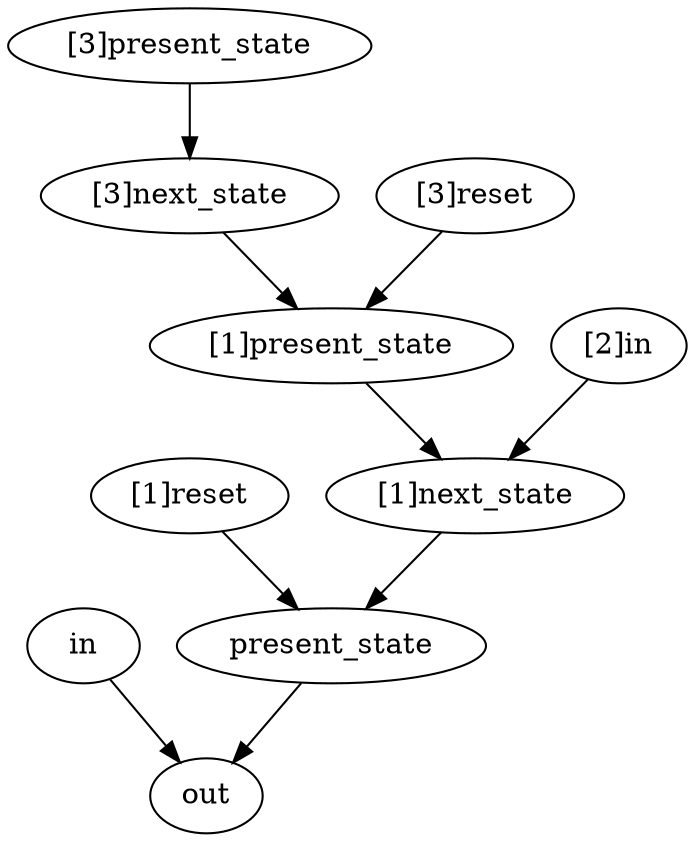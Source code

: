 strict digraph "" {
	"[1]next_state"	[complexity=5,
		importance=0.761904841796,
		rank=0.152380968359];
	present_state	[complexity=3,
		importance=0.49999972038,
		rank=0.16666657346];
	"[1]next_state" -> present_state;
	"[3]present_state"	[complexity=9,
		importance=4.49999972038,
		rank=0.499999968931];
	"[3]next_state"	[complexity=8,
		importance=2.09523817513,
		rank=0.261904771891];
	"[3]present_state" -> "[3]next_state";
	"[1]present_state"	[complexity=6,
		importance=1.83333305371,
		rank=0.305555508952];
	"[1]present_state" -> "[1]next_state";
	"[3]next_state" -> "[1]present_state";
	"[2]in"	[complexity=9,
		importance=1.64285726269,
		rank=0.182539695855];
	"[2]in" -> "[1]next_state";
	out	[complexity=0,
		importance=0.190476350259,
		rank=0.0];
	present_state -> out;
	in	[complexity=3,
		importance=0.309523929361,
		rank=0.10317464312];
	in -> out;
	"[1]reset"	[complexity=4,
		importance=1.11904701986,
		rank=0.279761754965];
	"[1]reset" -> present_state;
	"[3]reset"	[complexity=7,
		importance=3.78571368653,
		rank=0.540816240933];
	"[3]reset" -> "[1]present_state";
}
